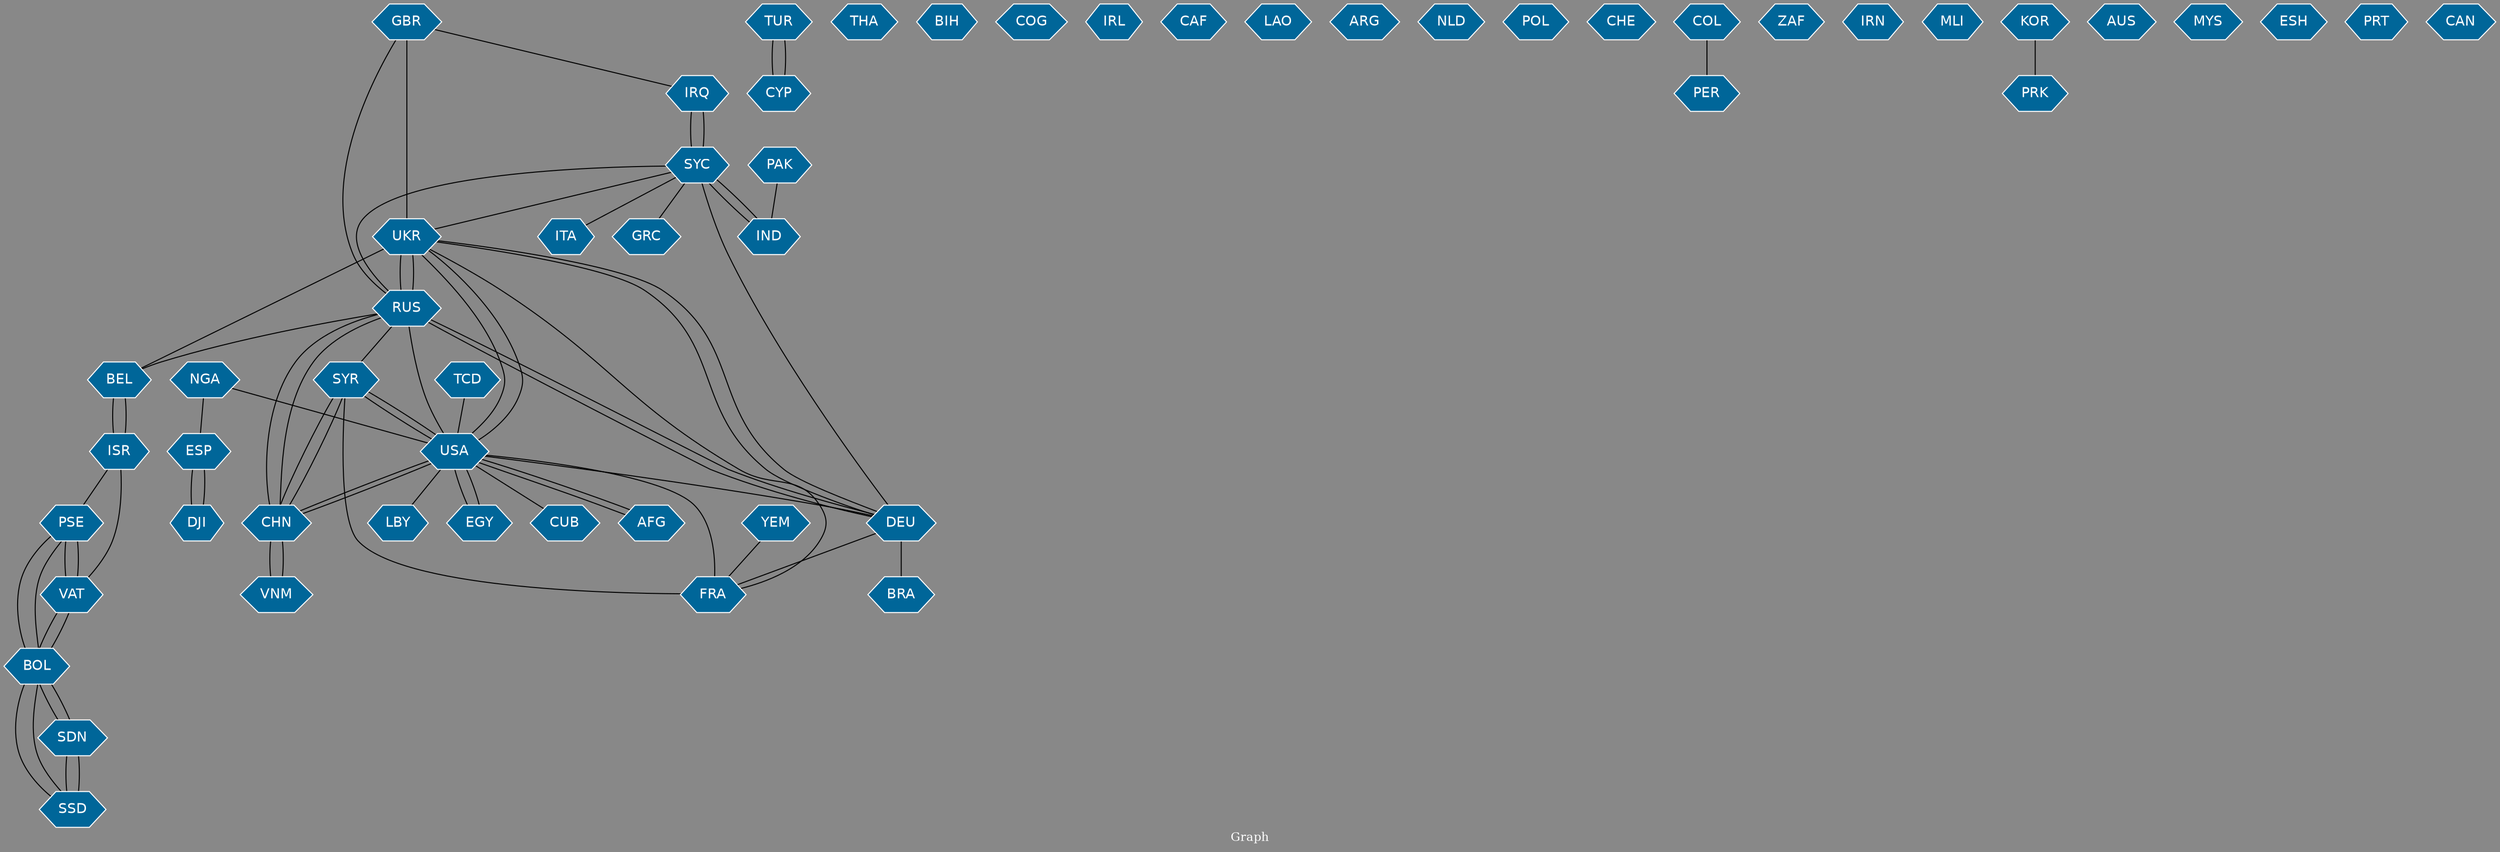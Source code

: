 // Countries together in item graph
graph {
	graph [bgcolor="#888888" fontcolor=white fontsize=12 label="Graph" outputorder=edgesfirst overlap=prism]
	node [color=white fillcolor="#006699" fontcolor=white fontname=Helvetica shape=hexagon style=filled]
	edge [arrowhead=open color=black fontcolor=white fontname=Courier fontsize=12]
		GBR [label=GBR]
		TUR [label=TUR]
		UKR [label=UKR]
		IND [label=IND]
		SYC [label=SYC]
		RUS [label=RUS]
		LBY [label=LBY]
		USA [label=USA]
		SYR [label=SYR]
		THA [label=THA]
		CHN [label=CHN]
		TCD [label=TCD]
		FRA [label=FRA]
		BEL [label=BEL]
		BIH [label=BIH]
		COG [label=COG]
		VAT [label=VAT]
		EGY [label=EGY]
		ITA [label=ITA]
		IRL [label=IRL]
		CUB [label=CUB]
		DEU [label=DEU]
		NGA [label=NGA]
		ESP [label=ESP]
		PSE [label=PSE]
		ISR [label=ISR]
		DJI [label=DJI]
		CAF [label=CAF]
		LAO [label=LAO]
		AFG [label=AFG]
		GRC [label=GRC]
		ARG [label=ARG]
		NLD [label=NLD]
		BOL [label=BOL]
		IRQ [label=IRQ]
		POL [label=POL]
		CHE [label=CHE]
		PAK [label=PAK]
		PER [label=PER]
		ZAF [label=ZAF]
		SSD [label=SSD]
		SDN [label=SDN]
		VNM [label=VNM]
		IRN [label=IRN]
		MLI [label=MLI]
		KOR [label=KOR]
		PRK [label=PRK]
		COL [label=COL]
		AUS [label=AUS]
		MYS [label=MYS]
		CYP [label=CYP]
		ESH [label=ESH]
		BRA [label=BRA]
		PRT [label=PRT]
		YEM [label=YEM]
		CAN [label=CAN]
			BOL -- SDN [weight=1]
			BEL -- ISR [weight=1]
			UKR -- FRA [weight=1]
			UKR -- DEU [weight=2]
			KOR -- PRK [weight=1]
			ISR -- PSE [weight=1]
			NGA -- USA [weight=1]
			UKR -- RUS [weight=15]
			SYR -- USA [weight=1]
			VAT -- BOL [weight=1]
			SDN -- BOL [weight=1]
			CHN -- USA [weight=4]
			UKR -- BEL [weight=1]
			USA -- EGY [weight=1]
			SYC -- RUS [weight=1]
			SYC -- IRQ [weight=1]
			DEU -- FRA [weight=1]
			DEU -- UKR [weight=1]
			RUS -- SYR [weight=2]
			SYC -- GRC [weight=1]
			SYR -- CHN [weight=1]
			CYP -- TUR [weight=2]
			NGA -- ESP [weight=1]
			ESP -- DJI [weight=1]
			TUR -- CYP [weight=1]
			USA -- AFG [weight=2]
			ISR -- VAT [weight=1]
			SSD -- BOL [weight=1]
			DEU -- RUS [weight=1]
			GBR -- IRQ [weight=1]
			USA -- SYR [weight=3]
			TCD -- USA [weight=2]
			PSE -- VAT [weight=2]
			AFG -- USA [weight=1]
			GBR -- UKR [weight=1]
			DEU -- BRA [weight=1]
			IRQ -- SYC [weight=1]
			EGY -- USA [weight=1]
			VAT -- PSE [weight=2]
			USA -- LBY [weight=1]
			SYC -- UKR [weight=2]
			SYC -- DEU [weight=1]
			CHN -- RUS [weight=4]
			RUS -- BEL [weight=2]
			USA -- CUB [weight=1]
			UKR -- USA [weight=1]
			RUS -- UKR [weight=18]
			USA -- RUS [weight=3]
			USA -- FRA [weight=2]
			RUS -- GBR [weight=1]
			BOL -- PSE [weight=1]
			IND -- SYC [weight=3]
			ISR -- BEL [weight=2]
			SDN -- SSD [weight=1]
			USA -- CHN [weight=3]
			SYR -- FRA [weight=2]
			CHN -- SYR [weight=1]
			CHN -- VNM [weight=1]
			BOL -- SSD [weight=1]
			DJI -- ESP [weight=1]
			SYC -- ITA [weight=1]
			RUS -- DEU [weight=1]
			PAK -- IND [weight=1]
			SYC -- IND [weight=3]
			BOL -- VAT [weight=1]
			SSD -- SDN [weight=2]
			PSE -- BOL [weight=1]
			VNM -- CHN [weight=2]
			RUS -- CHN [weight=5]
			USA -- DEU [weight=1]
			USA -- UKR [weight=4]
			COL -- PER [weight=1]
			YEM -- FRA [weight=1]
}